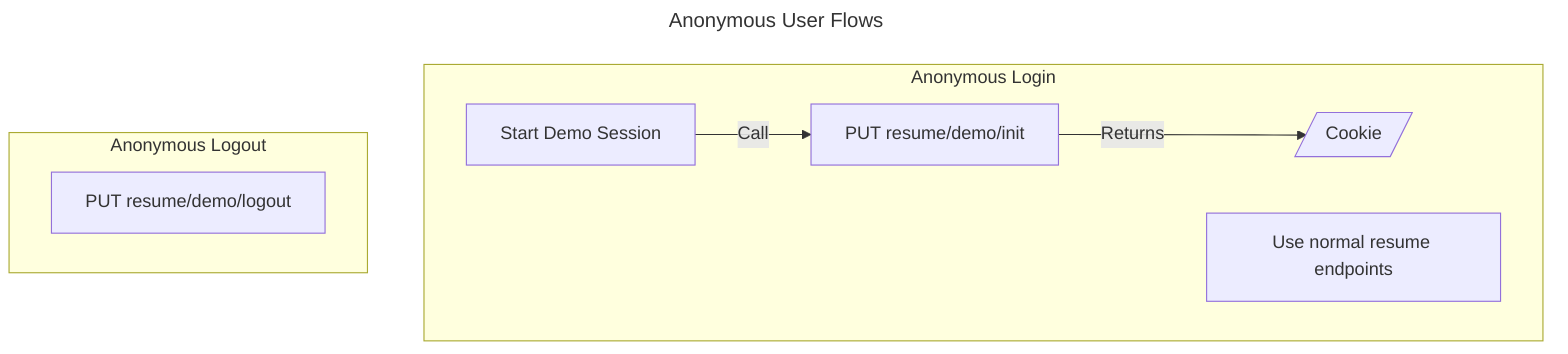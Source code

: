---
title: Anonymous User Flows
---

flowchart TB
	subgraph Anonymous Login
		start[Start Demo Session]
		init[PUT resume/demo/init]
		token[/Cookie/]
		start -- Call --> init
		init -- Returns --> token
		stop[Use normal resume endpoints]
	end

	subgraph Anonymous Logout
		Logout[PUT resume/demo/logout]

	end